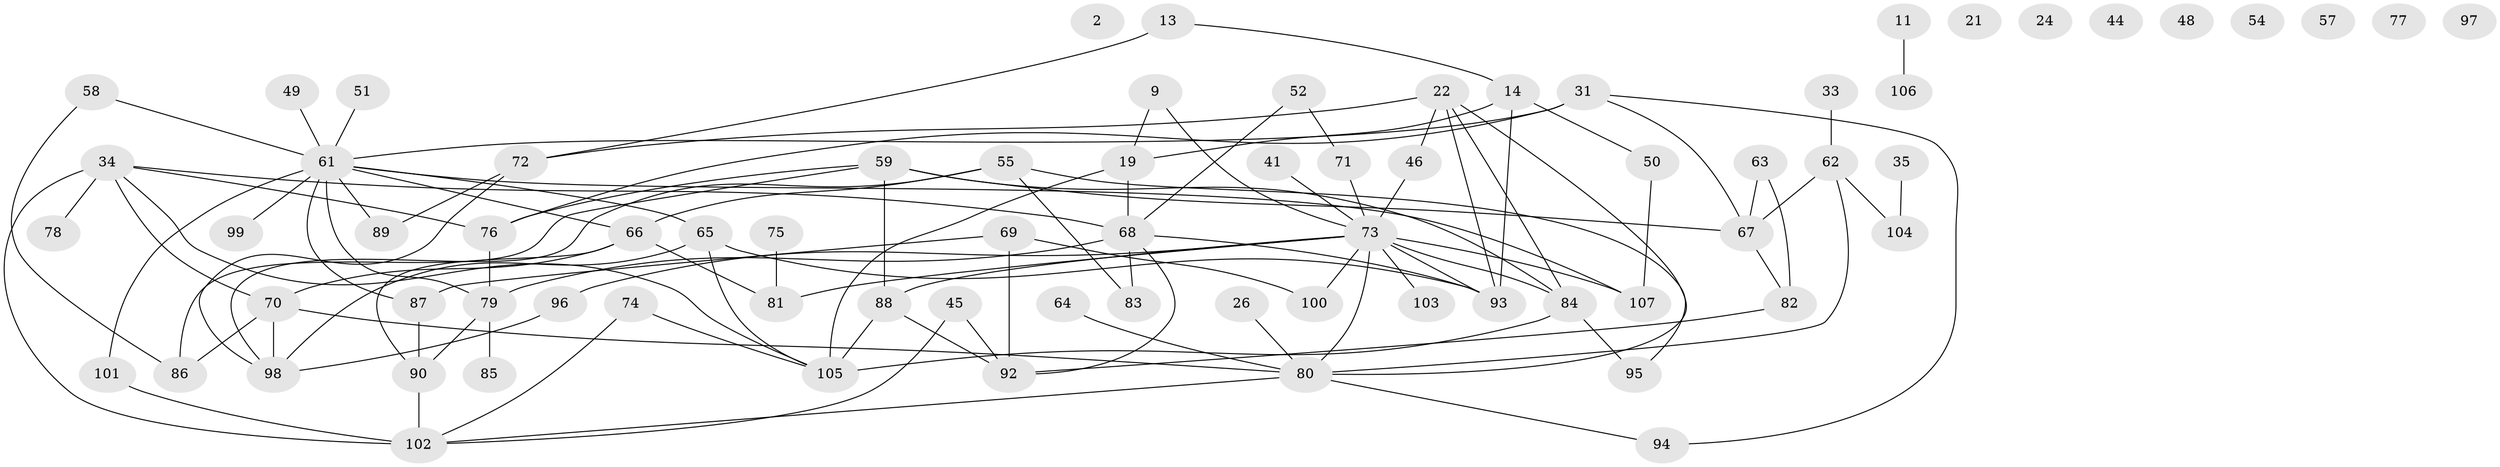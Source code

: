 // original degree distribution, {4: 0.1588785046728972, 0: 0.08411214953271028, 2: 0.24299065420560748, 3: 0.205607476635514, 1: 0.14953271028037382, 5: 0.08411214953271028, 6: 0.04672897196261682, 7: 0.028037383177570093}
// Generated by graph-tools (version 1.1) at 2025/43/03/04/25 21:43:12]
// undirected, 74 vertices, 108 edges
graph export_dot {
graph [start="1"]
  node [color=gray90,style=filled];
  2;
  9;
  11;
  13;
  14;
  19;
  21;
  22;
  24;
  26;
  31 [super="+12"];
  33;
  34;
  35;
  41;
  44;
  45;
  46;
  48;
  49;
  50;
  51;
  52;
  54;
  55;
  57;
  58;
  59;
  61 [super="+23+28+60"];
  62;
  63;
  64;
  65;
  66;
  67 [super="+47"];
  68 [super="+36+42"];
  69;
  70 [super="+29"];
  71;
  72;
  73 [super="+3+8+18"];
  74;
  75;
  76;
  77;
  78;
  79 [super="+1+15+43"];
  80 [super="+56"];
  81 [super="+5"];
  82;
  83;
  84;
  85;
  86;
  87 [super="+27"];
  88 [super="+37"];
  89;
  90;
  92;
  93 [super="+53"];
  94;
  95;
  96;
  97;
  98 [super="+20"];
  99;
  100;
  101;
  102 [super="+25"];
  103;
  104;
  105 [super="+91"];
  106;
  107;
  9 -- 19;
  9 -- 73;
  11 -- 106;
  13 -- 14;
  13 -- 72;
  14 -- 19;
  14 -- 50;
  14 -- 93;
  19 -- 105 [weight=2];
  19 -- 68 [weight=2];
  22 -- 46;
  22 -- 72;
  22 -- 84;
  22 -- 80;
  22 -- 93;
  26 -- 80;
  31 -- 67;
  31 -- 76 [weight=2];
  31 -- 94;
  31 -- 61;
  33 -- 62;
  34 -- 76;
  34 -- 78;
  34 -- 102 [weight=2];
  34 -- 105;
  34 -- 70;
  34 -- 68;
  35 -- 104;
  41 -- 73;
  45 -- 92;
  45 -- 102;
  46 -- 73;
  49 -- 61;
  50 -- 107;
  51 -- 61;
  52 -- 71;
  52 -- 68;
  55 -- 66;
  55 -- 83;
  55 -- 95;
  55 -- 98;
  58 -- 86;
  58 -- 61;
  59 -- 67;
  59 -- 76;
  59 -- 84;
  59 -- 86;
  59 -- 88;
  61 -- 89;
  61 -- 99;
  61 -- 79 [weight=2];
  61 -- 65;
  61 -- 66;
  61 -- 101;
  61 -- 107;
  61 -- 87;
  62 -- 104;
  62 -- 80;
  62 -- 67;
  63 -- 67;
  63 -- 82;
  64 -- 80;
  65 -- 93;
  65 -- 98;
  65 -- 105;
  66 -- 81;
  66 -- 90;
  66 -- 70;
  67 -- 82;
  68 -- 79 [weight=2];
  68 -- 83;
  68 -- 92;
  68 -- 93;
  69 -- 87;
  69 -- 92;
  69 -- 100;
  70 -- 86;
  70 -- 80;
  70 -- 98;
  71 -- 73;
  72 -- 89;
  72 -- 98;
  73 -- 96;
  73 -- 103;
  73 -- 84;
  73 -- 100;
  73 -- 80;
  73 -- 93 [weight=3];
  73 -- 81;
  73 -- 107;
  73 -- 88;
  74 -- 102;
  74 -- 105;
  75 -- 81;
  76 -- 79;
  79 -- 90;
  79 -- 85;
  80 -- 102;
  80 -- 94;
  82 -- 92;
  84 -- 95;
  84 -- 105;
  87 -- 90;
  88 -- 105;
  88 -- 92;
  90 -- 102;
  96 -- 98;
  101 -- 102;
}
